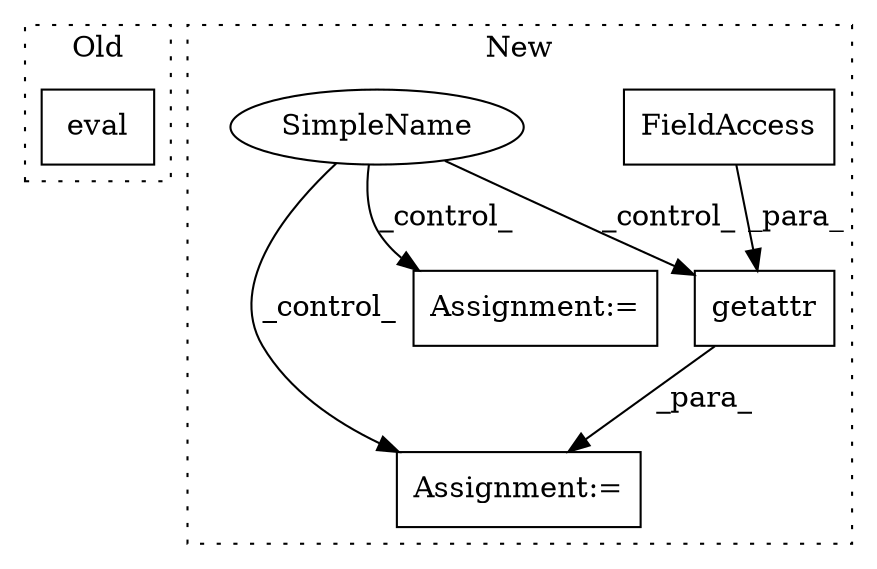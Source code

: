 digraph G {
subgraph cluster0 {
1 [label="eval" a="32" s="2466,2532" l="5,1" shape="box"];
label = "Old";
style="dotted";
}
subgraph cluster1 {
2 [label="getattr" a="32" s="2395,2444" l="8,1" shape="box"];
3 [label="FieldAccess" a="22" s="2403" l="31" shape="box"];
4 [label="Assignment:=" a="7" s="2394" l="1" shape="box"];
5 [label="SimpleName" a="42" s="" l="" shape="ellipse"];
6 [label="Assignment:=" a="7" s="2653" l="1" shape="box"];
label = "New";
style="dotted";
}
2 -> 4 [label="_para_"];
3 -> 2 [label="_para_"];
5 -> 6 [label="_control_"];
5 -> 2 [label="_control_"];
5 -> 4 [label="_control_"];
}